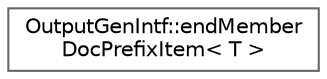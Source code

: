 digraph "Graphical Class Hierarchy"
{
 // INTERACTIVE_SVG=YES
 // LATEX_PDF_SIZE
  bgcolor="transparent";
  edge [fontname=Helvetica,fontsize=10,labelfontname=Helvetica,labelfontsize=10];
  node [fontname=Helvetica,fontsize=10,shape=box,height=0.2,width=0.4];
  rankdir="LR";
  Node0 [label="OutputGenIntf::endMember\lDocPrefixItem\< T \>",height=0.2,width=0.4,color="grey40", fillcolor="white", style="filled",URL="$d4/d48/struct_output_gen_intf_1_1end_member_doc_prefix_item.html",tooltip=" "];
}
